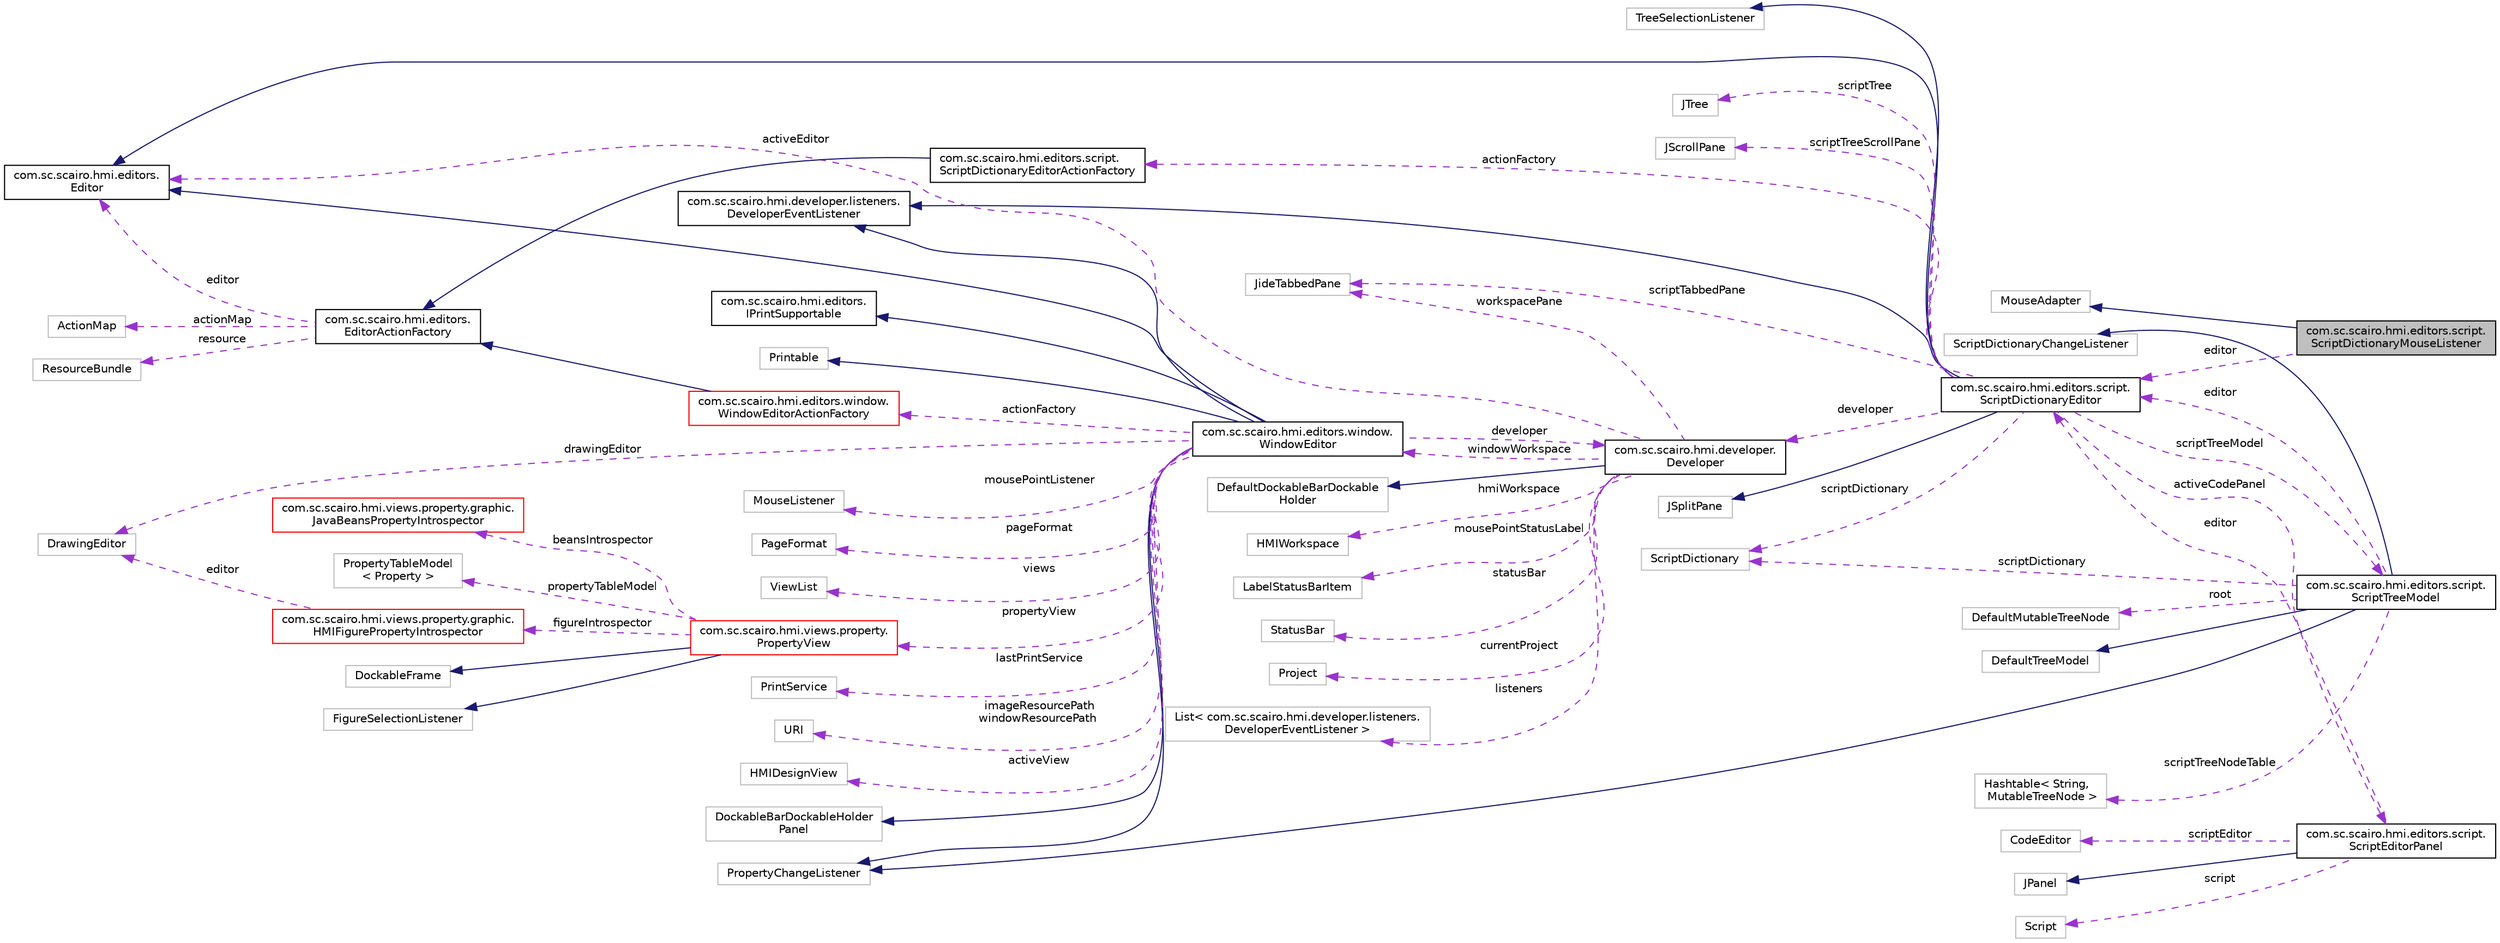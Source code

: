 digraph "com.sc.scairo.hmi.editors.script.ScriptDictionaryMouseListener"
{
 // LATEX_PDF_SIZE
  edge [fontname="Helvetica",fontsize="10",labelfontname="Helvetica",labelfontsize="10"];
  node [fontname="Helvetica",fontsize="10",shape=record];
  rankdir="LR";
  Node1 [label="com.sc.scairo.hmi.editors.script.\lScriptDictionaryMouseListener",height=0.2,width=0.4,color="black", fillcolor="grey75", style="filled", fontcolor="black",tooltip=" "];
  Node2 -> Node1 [dir="back",color="midnightblue",fontsize="10",style="solid",fontname="Helvetica"];
  Node2 [label="MouseAdapter",height=0.2,width=0.4,color="grey75", fillcolor="white", style="filled",tooltip=" "];
  Node3 -> Node1 [dir="back",color="darkorchid3",fontsize="10",style="dashed",label=" editor" ,fontname="Helvetica"];
  Node3 [label="com.sc.scairo.hmi.editors.script.\lScriptDictionaryEditor",height=0.2,width=0.4,color="black", fillcolor="white", style="filled",URL="$classcom_1_1sc_1_1scairo_1_1hmi_1_1editors_1_1script_1_1_script_dictionary_editor.html",tooltip=" "];
  Node4 -> Node3 [dir="back",color="midnightblue",fontsize="10",style="solid",fontname="Helvetica"];
  Node4 [label="JSplitPane",height=0.2,width=0.4,color="grey75", fillcolor="white", style="filled",tooltip=" "];
  Node5 -> Node3 [dir="back",color="midnightblue",fontsize="10",style="solid",fontname="Helvetica"];
  Node5 [label="com.sc.scairo.hmi.developer.listeners.\lDeveloperEventListener",height=0.2,width=0.4,color="black", fillcolor="white", style="filled",URL="$interfacecom_1_1sc_1_1scairo_1_1hmi_1_1developer_1_1listeners_1_1_developer_event_listener.html",tooltip=" "];
  Node6 -> Node3 [dir="back",color="midnightblue",fontsize="10",style="solid",fontname="Helvetica"];
  Node6 [label="com.sc.scairo.hmi.editors.\lEditor",height=0.2,width=0.4,color="black", fillcolor="white", style="filled",URL="$interfacecom_1_1sc_1_1scairo_1_1hmi_1_1editors_1_1_editor.html",tooltip=" "];
  Node7 -> Node3 [dir="back",color="midnightblue",fontsize="10",style="solid",fontname="Helvetica"];
  Node7 [label="TreeSelectionListener",height=0.2,width=0.4,color="grey75", fillcolor="white", style="filled",tooltip=" "];
  Node8 -> Node3 [dir="back",color="darkorchid3",fontsize="10",style="dashed",label=" scriptTreeModel" ,fontname="Helvetica"];
  Node8 [label="com.sc.scairo.hmi.editors.script.\lScriptTreeModel",height=0.2,width=0.4,color="black", fillcolor="white", style="filled",URL="$classcom_1_1sc_1_1scairo_1_1hmi_1_1editors_1_1script_1_1_script_tree_model.html",tooltip=" "];
  Node9 -> Node8 [dir="back",color="midnightblue",fontsize="10",style="solid",fontname="Helvetica"];
  Node9 [label="DefaultTreeModel",height=0.2,width=0.4,color="grey75", fillcolor="white", style="filled",tooltip=" "];
  Node10 -> Node8 [dir="back",color="midnightblue",fontsize="10",style="solid",fontname="Helvetica"];
  Node10 [label="ScriptDictionaryChangeListener",height=0.2,width=0.4,color="grey75", fillcolor="white", style="filled",tooltip=" "];
  Node11 -> Node8 [dir="back",color="midnightblue",fontsize="10",style="solid",fontname="Helvetica"];
  Node11 [label="PropertyChangeListener",height=0.2,width=0.4,color="grey75", fillcolor="white", style="filled",tooltip=" "];
  Node12 -> Node8 [dir="back",color="darkorchid3",fontsize="10",style="dashed",label=" scriptDictionary" ,fontname="Helvetica"];
  Node12 [label="ScriptDictionary",height=0.2,width=0.4,color="grey75", fillcolor="white", style="filled",tooltip=" "];
  Node13 -> Node8 [dir="back",color="darkorchid3",fontsize="10",style="dashed",label=" root" ,fontname="Helvetica"];
  Node13 [label="DefaultMutableTreeNode",height=0.2,width=0.4,color="grey75", fillcolor="white", style="filled",tooltip=" "];
  Node14 -> Node8 [dir="back",color="darkorchid3",fontsize="10",style="dashed",label=" scriptTreeNodeTable" ,fontname="Helvetica"];
  Node14 [label="Hashtable\< String,\l MutableTreeNode \>",height=0.2,width=0.4,color="grey75", fillcolor="white", style="filled",tooltip=" "];
  Node3 -> Node8 [dir="back",color="darkorchid3",fontsize="10",style="dashed",label=" editor" ,fontname="Helvetica"];
  Node12 -> Node3 [dir="back",color="darkorchid3",fontsize="10",style="dashed",label=" scriptDictionary" ,fontname="Helvetica"];
  Node15 -> Node3 [dir="back",color="darkorchid3",fontsize="10",style="dashed",label=" actionFactory" ,fontname="Helvetica"];
  Node15 [label="com.sc.scairo.hmi.editors.script.\lScriptDictionaryEditorActionFactory",height=0.2,width=0.4,color="black", fillcolor="white", style="filled",URL="$classcom_1_1sc_1_1scairo_1_1hmi_1_1editors_1_1script_1_1_script_dictionary_editor_action_factory.html",tooltip=" "];
  Node16 -> Node15 [dir="back",color="midnightblue",fontsize="10",style="solid",fontname="Helvetica"];
  Node16 [label="com.sc.scairo.hmi.editors.\lEditorActionFactory",height=0.2,width=0.4,color="black", fillcolor="white", style="filled",URL="$classcom_1_1sc_1_1scairo_1_1hmi_1_1editors_1_1_editor_action_factory.html",tooltip=" "];
  Node17 -> Node16 [dir="back",color="darkorchid3",fontsize="10",style="dashed",label=" resource" ,fontname="Helvetica"];
  Node17 [label="ResourceBundle",height=0.2,width=0.4,color="grey75", fillcolor="white", style="filled",tooltip=" "];
  Node18 -> Node16 [dir="back",color="darkorchid3",fontsize="10",style="dashed",label=" actionMap" ,fontname="Helvetica"];
  Node18 [label="ActionMap",height=0.2,width=0.4,color="grey75", fillcolor="white", style="filled",tooltip=" "];
  Node6 -> Node16 [dir="back",color="darkorchid3",fontsize="10",style="dashed",label=" editor" ,fontname="Helvetica"];
  Node19 -> Node3 [dir="back",color="darkorchid3",fontsize="10",style="dashed",label=" scriptTabbedPane" ,fontname="Helvetica"];
  Node19 [label="JideTabbedPane",height=0.2,width=0.4,color="grey75", fillcolor="white", style="filled",tooltip=" "];
  Node20 -> Node3 [dir="back",color="darkorchid3",fontsize="10",style="dashed",label=" developer" ,fontname="Helvetica"];
  Node20 [label="com.sc.scairo.hmi.developer.\lDeveloper",height=0.2,width=0.4,color="black", fillcolor="white", style="filled",URL="$classcom_1_1sc_1_1scairo_1_1hmi_1_1developer_1_1_developer.html",tooltip=" "];
  Node21 -> Node20 [dir="back",color="midnightblue",fontsize="10",style="solid",fontname="Helvetica"];
  Node21 [label="DefaultDockableBarDockable\lHolder",height=0.2,width=0.4,color="grey75", fillcolor="white", style="filled",tooltip=" "];
  Node22 -> Node20 [dir="back",color="darkorchid3",fontsize="10",style="dashed",label=" hmiWorkspace" ,fontname="Helvetica"];
  Node22 [label="HMIWorkspace",height=0.2,width=0.4,color="grey75", fillcolor="white", style="filled",tooltip=" "];
  Node23 -> Node20 [dir="back",color="darkorchid3",fontsize="10",style="dashed",label=" windowWorkspace" ,fontname="Helvetica"];
  Node23 [label="com.sc.scairo.hmi.editors.window.\lWindowEditor",height=0.2,width=0.4,color="black", fillcolor="white", style="filled",URL="$classcom_1_1sc_1_1scairo_1_1hmi_1_1editors_1_1window_1_1_window_editor.html",tooltip=" "];
  Node24 -> Node23 [dir="back",color="midnightblue",fontsize="10",style="solid",fontname="Helvetica"];
  Node24 [label="DockableBarDockableHolder\lPanel",height=0.2,width=0.4,color="grey75", fillcolor="white", style="filled",tooltip=" "];
  Node5 -> Node23 [dir="back",color="midnightblue",fontsize="10",style="solid",fontname="Helvetica"];
  Node11 -> Node23 [dir="back",color="midnightblue",fontsize="10",style="solid",fontname="Helvetica"];
  Node6 -> Node23 [dir="back",color="midnightblue",fontsize="10",style="solid",fontname="Helvetica"];
  Node25 -> Node23 [dir="back",color="midnightblue",fontsize="10",style="solid",fontname="Helvetica"];
  Node25 [label="com.sc.scairo.hmi.editors.\lIPrintSupportable",height=0.2,width=0.4,color="black", fillcolor="white", style="filled",URL="$interfacecom_1_1sc_1_1scairo_1_1hmi_1_1editors_1_1_i_print_supportable.html",tooltip=" "];
  Node26 -> Node23 [dir="back",color="midnightblue",fontsize="10",style="solid",fontname="Helvetica"];
  Node26 [label="Printable",height=0.2,width=0.4,color="grey75", fillcolor="white", style="filled",tooltip=" "];
  Node27 -> Node23 [dir="back",color="darkorchid3",fontsize="10",style="dashed",label=" drawingEditor" ,fontname="Helvetica"];
  Node27 [label="DrawingEditor",height=0.2,width=0.4,color="grey75", fillcolor="white", style="filled",tooltip=" "];
  Node28 -> Node23 [dir="back",color="darkorchid3",fontsize="10",style="dashed",label=" lastPrintService" ,fontname="Helvetica"];
  Node28 [label="PrintService",height=0.2,width=0.4,color="grey75", fillcolor="white", style="filled",tooltip=" "];
  Node29 -> Node23 [dir="back",color="darkorchid3",fontsize="10",style="dashed",label=" mousePointListener" ,fontname="Helvetica"];
  Node29 [label="MouseListener",height=0.2,width=0.4,color="grey75", fillcolor="white", style="filled",tooltip=" "];
  Node30 -> Node23 [dir="back",color="darkorchid3",fontsize="10",style="dashed",label=" pageFormat" ,fontname="Helvetica"];
  Node30 [label="PageFormat",height=0.2,width=0.4,color="grey75", fillcolor="white", style="filled",tooltip=" "];
  Node31 -> Node23 [dir="back",color="darkorchid3",fontsize="10",style="dashed",label=" views" ,fontname="Helvetica"];
  Node31 [label="ViewList",height=0.2,width=0.4,color="grey75", fillcolor="white", style="filled",tooltip=" "];
  Node32 -> Node23 [dir="back",color="darkorchid3",fontsize="10",style="dashed",label=" imageResourcePath\nwindowResourcePath" ,fontname="Helvetica"];
  Node32 [label="URI",height=0.2,width=0.4,color="grey75", fillcolor="white", style="filled",tooltip=" "];
  Node33 -> Node23 [dir="back",color="darkorchid3",fontsize="10",style="dashed",label=" activeView" ,fontname="Helvetica"];
  Node33 [label="HMIDesignView",height=0.2,width=0.4,color="grey75", fillcolor="white", style="filled",tooltip=" "];
  Node20 -> Node23 [dir="back",color="darkorchid3",fontsize="10",style="dashed",label=" developer" ,fontname="Helvetica"];
  Node34 -> Node23 [dir="back",color="darkorchid3",fontsize="10",style="dashed",label=" propertyView" ,fontname="Helvetica"];
  Node34 [label="com.sc.scairo.hmi.views.property.\lPropertyView",height=0.2,width=0.4,color="red", fillcolor="white", style="filled",URL="$classcom_1_1sc_1_1scairo_1_1hmi_1_1views_1_1property_1_1_property_view.html",tooltip=" "];
  Node35 -> Node34 [dir="back",color="midnightblue",fontsize="10",style="solid",fontname="Helvetica"];
  Node35 [label="DockableFrame",height=0.2,width=0.4,color="grey75", fillcolor="white", style="filled",tooltip=" "];
  Node36 -> Node34 [dir="back",color="midnightblue",fontsize="10",style="solid",fontname="Helvetica"];
  Node36 [label="FigureSelectionListener",height=0.2,width=0.4,color="grey75", fillcolor="white", style="filled",tooltip=" "];
  Node37 -> Node34 [dir="back",color="darkorchid3",fontsize="10",style="dashed",label=" beansIntrospector" ,fontname="Helvetica"];
  Node37 [label="com.sc.scairo.hmi.views.property.graphic.\lJavaBeansPropertyIntrospector",height=0.2,width=0.4,color="red", fillcolor="white", style="filled",URL="$classcom_1_1sc_1_1scairo_1_1hmi_1_1views_1_1property_1_1graphic_1_1_java_beans_property_introspector.html",tooltip=" "];
  Node51 -> Node34 [dir="back",color="darkorchid3",fontsize="10",style="dashed",label=" figureIntrospector" ,fontname="Helvetica"];
  Node51 [label="com.sc.scairo.hmi.views.property.graphic.\lHMIFigurePropertyIntrospector",height=0.2,width=0.4,color="red", fillcolor="white", style="filled",URL="$classcom_1_1sc_1_1scairo_1_1hmi_1_1views_1_1property_1_1graphic_1_1_h_m_i_figure_property_introspector.html",tooltip=" "];
  Node27 -> Node51 [dir="back",color="darkorchid3",fontsize="10",style="dashed",label=" editor" ,fontname="Helvetica"];
  Node55 -> Node34 [dir="back",color="darkorchid3",fontsize="10",style="dashed",label=" propertyTableModel" ,fontname="Helvetica"];
  Node55 [label="PropertyTableModel\l\< Property \>",height=0.2,width=0.4,color="grey75", fillcolor="white", style="filled",tooltip=" "];
  Node60 -> Node23 [dir="back",color="darkorchid3",fontsize="10",style="dashed",label=" actionFactory" ,fontname="Helvetica"];
  Node60 [label="com.sc.scairo.hmi.editors.window.\lWindowEditorActionFactory",height=0.2,width=0.4,color="red", fillcolor="white", style="filled",URL="$classcom_1_1sc_1_1scairo_1_1hmi_1_1editors_1_1window_1_1_window_editor_action_factory.html",tooltip=" "];
  Node16 -> Node60 [dir="back",color="midnightblue",fontsize="10",style="solid",fontname="Helvetica"];
  Node65 -> Node20 [dir="back",color="darkorchid3",fontsize="10",style="dashed",label=" mousePointStatusLabel" ,fontname="Helvetica"];
  Node65 [label="LabelStatusBarItem",height=0.2,width=0.4,color="grey75", fillcolor="white", style="filled",tooltip=" "];
  Node19 -> Node20 [dir="back",color="darkorchid3",fontsize="10",style="dashed",label=" workspacePane" ,fontname="Helvetica"];
  Node66 -> Node20 [dir="back",color="darkorchid3",fontsize="10",style="dashed",label=" statusBar" ,fontname="Helvetica"];
  Node66 [label="StatusBar",height=0.2,width=0.4,color="grey75", fillcolor="white", style="filled",tooltip=" "];
  Node67 -> Node20 [dir="back",color="darkorchid3",fontsize="10",style="dashed",label=" currentProject" ,fontname="Helvetica"];
  Node67 [label="Project",height=0.2,width=0.4,color="grey75", fillcolor="white", style="filled",tooltip=" "];
  Node68 -> Node20 [dir="back",color="darkorchid3",fontsize="10",style="dashed",label=" listeners" ,fontname="Helvetica"];
  Node68 [label="List\< com.sc.scairo.hmi.developer.listeners.\lDeveloperEventListener \>",height=0.2,width=0.4,color="grey75", fillcolor="white", style="filled",tooltip=" "];
  Node6 -> Node20 [dir="back",color="darkorchid3",fontsize="10",style="dashed",label=" activeEditor" ,fontname="Helvetica"];
  Node69 -> Node3 [dir="back",color="darkorchid3",fontsize="10",style="dashed",label=" activeCodePanel" ,fontname="Helvetica"];
  Node69 [label="com.sc.scairo.hmi.editors.script.\lScriptEditorPanel",height=0.2,width=0.4,color="black", fillcolor="white", style="filled",URL="$classcom_1_1sc_1_1scairo_1_1hmi_1_1editors_1_1script_1_1_script_editor_panel.html",tooltip=" "];
  Node70 -> Node69 [dir="back",color="midnightblue",fontsize="10",style="solid",fontname="Helvetica"];
  Node70 [label="JPanel",height=0.2,width=0.4,color="grey75", fillcolor="white", style="filled",tooltip=" "];
  Node71 -> Node69 [dir="back",color="darkorchid3",fontsize="10",style="dashed",label=" script" ,fontname="Helvetica"];
  Node71 [label="Script",height=0.2,width=0.4,color="grey75", fillcolor="white", style="filled",tooltip=" "];
  Node72 -> Node69 [dir="back",color="darkorchid3",fontsize="10",style="dashed",label=" scriptEditor" ,fontname="Helvetica"];
  Node72 [label="CodeEditor",height=0.2,width=0.4,color="grey75", fillcolor="white", style="filled",tooltip=" "];
  Node3 -> Node69 [dir="back",color="darkorchid3",fontsize="10",style="dashed",label=" editor" ,fontname="Helvetica"];
  Node73 -> Node3 [dir="back",color="darkorchid3",fontsize="10",style="dashed",label=" scriptTree" ,fontname="Helvetica"];
  Node73 [label="JTree",height=0.2,width=0.4,color="grey75", fillcolor="white", style="filled",tooltip=" "];
  Node74 -> Node3 [dir="back",color="darkorchid3",fontsize="10",style="dashed",label=" scriptTreeScrollPane" ,fontname="Helvetica"];
  Node74 [label="JScrollPane",height=0.2,width=0.4,color="grey75", fillcolor="white", style="filled",tooltip=" "];
}

